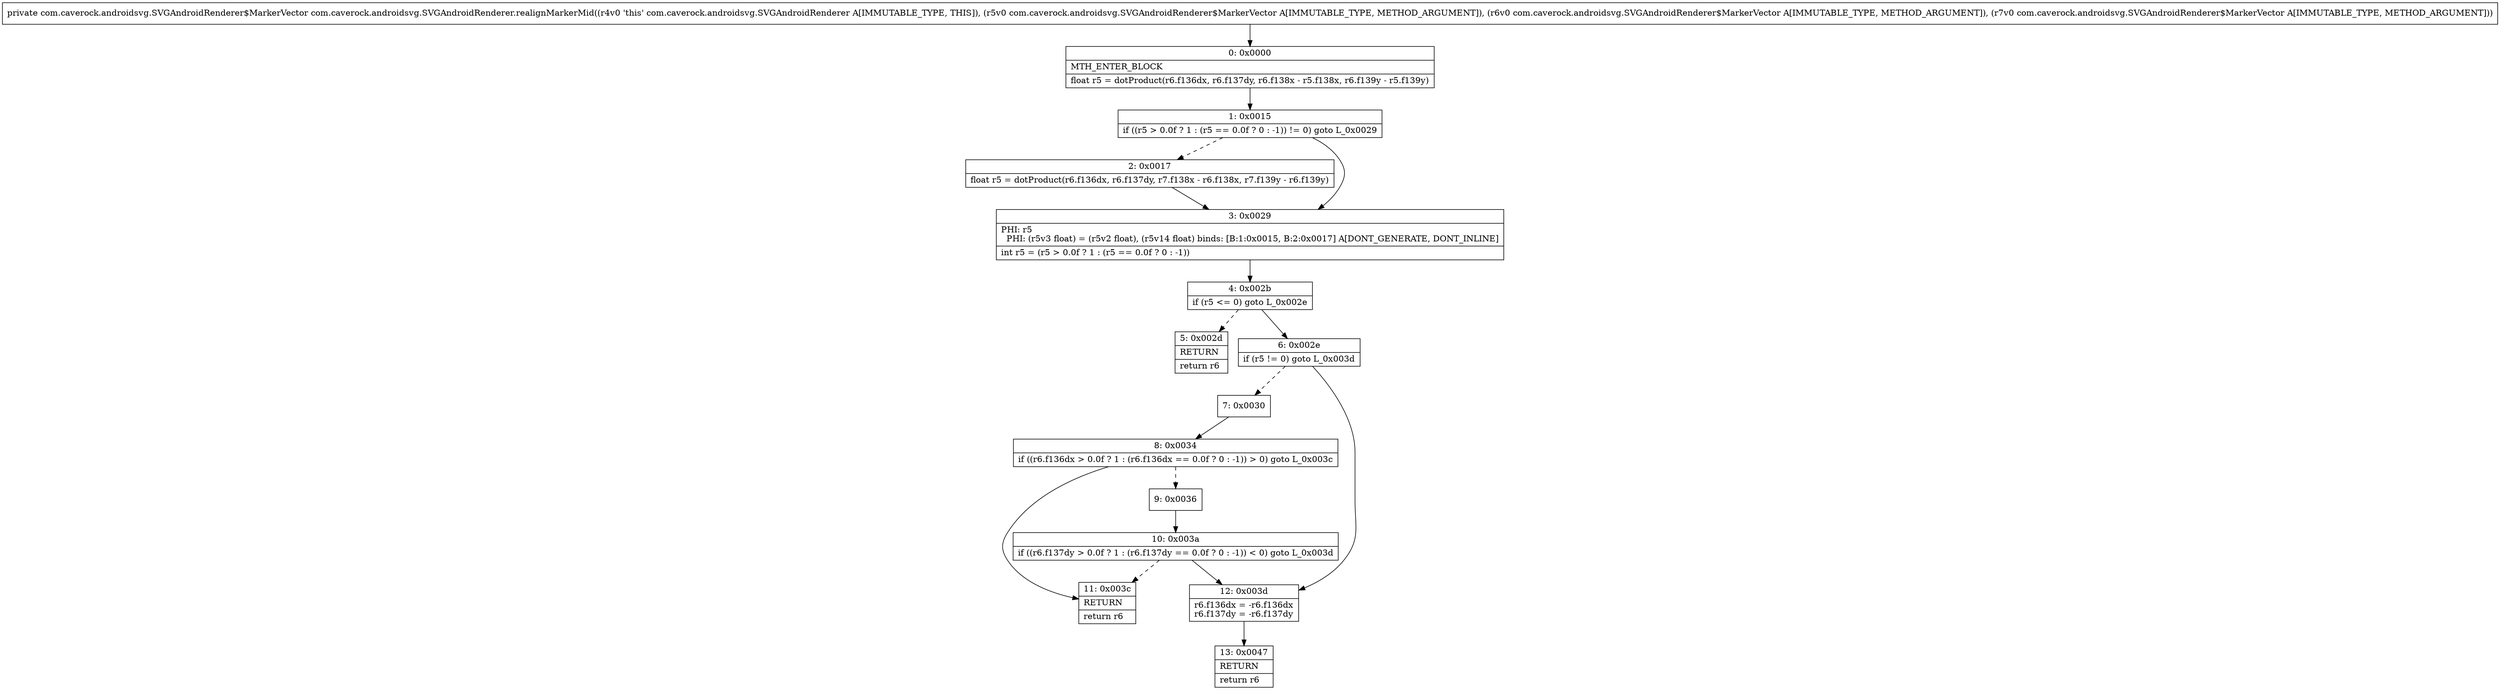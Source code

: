 digraph "CFG forcom.caverock.androidsvg.SVGAndroidRenderer.realignMarkerMid(Lcom\/caverock\/androidsvg\/SVGAndroidRenderer$MarkerVector;Lcom\/caverock\/androidsvg\/SVGAndroidRenderer$MarkerVector;Lcom\/caverock\/androidsvg\/SVGAndroidRenderer$MarkerVector;)Lcom\/caverock\/androidsvg\/SVGAndroidRenderer$MarkerVector;" {
Node_0 [shape=record,label="{0\:\ 0x0000|MTH_ENTER_BLOCK\l|float r5 = dotProduct(r6.f136dx, r6.f137dy, r6.f138x \- r5.f138x, r6.f139y \- r5.f139y)\l}"];
Node_1 [shape=record,label="{1\:\ 0x0015|if ((r5 \> 0.0f ? 1 : (r5 == 0.0f ? 0 : \-1)) != 0) goto L_0x0029\l}"];
Node_2 [shape=record,label="{2\:\ 0x0017|float r5 = dotProduct(r6.f136dx, r6.f137dy, r7.f138x \- r6.f138x, r7.f139y \- r6.f139y)\l}"];
Node_3 [shape=record,label="{3\:\ 0x0029|PHI: r5 \l  PHI: (r5v3 float) = (r5v2 float), (r5v14 float) binds: [B:1:0x0015, B:2:0x0017] A[DONT_GENERATE, DONT_INLINE]\l|int r5 = (r5 \> 0.0f ? 1 : (r5 == 0.0f ? 0 : \-1))\l}"];
Node_4 [shape=record,label="{4\:\ 0x002b|if (r5 \<= 0) goto L_0x002e\l}"];
Node_5 [shape=record,label="{5\:\ 0x002d|RETURN\l|return r6\l}"];
Node_6 [shape=record,label="{6\:\ 0x002e|if (r5 != 0) goto L_0x003d\l}"];
Node_7 [shape=record,label="{7\:\ 0x0030}"];
Node_8 [shape=record,label="{8\:\ 0x0034|if ((r6.f136dx \> 0.0f ? 1 : (r6.f136dx == 0.0f ? 0 : \-1)) \> 0) goto L_0x003c\l}"];
Node_9 [shape=record,label="{9\:\ 0x0036}"];
Node_10 [shape=record,label="{10\:\ 0x003a|if ((r6.f137dy \> 0.0f ? 1 : (r6.f137dy == 0.0f ? 0 : \-1)) \< 0) goto L_0x003d\l}"];
Node_11 [shape=record,label="{11\:\ 0x003c|RETURN\l|return r6\l}"];
Node_12 [shape=record,label="{12\:\ 0x003d|r6.f136dx = \-r6.f136dx\lr6.f137dy = \-r6.f137dy\l}"];
Node_13 [shape=record,label="{13\:\ 0x0047|RETURN\l|return r6\l}"];
MethodNode[shape=record,label="{private com.caverock.androidsvg.SVGAndroidRenderer$MarkerVector com.caverock.androidsvg.SVGAndroidRenderer.realignMarkerMid((r4v0 'this' com.caverock.androidsvg.SVGAndroidRenderer A[IMMUTABLE_TYPE, THIS]), (r5v0 com.caverock.androidsvg.SVGAndroidRenderer$MarkerVector A[IMMUTABLE_TYPE, METHOD_ARGUMENT]), (r6v0 com.caverock.androidsvg.SVGAndroidRenderer$MarkerVector A[IMMUTABLE_TYPE, METHOD_ARGUMENT]), (r7v0 com.caverock.androidsvg.SVGAndroidRenderer$MarkerVector A[IMMUTABLE_TYPE, METHOD_ARGUMENT])) }"];
MethodNode -> Node_0;
Node_0 -> Node_1;
Node_1 -> Node_2[style=dashed];
Node_1 -> Node_3;
Node_2 -> Node_3;
Node_3 -> Node_4;
Node_4 -> Node_5[style=dashed];
Node_4 -> Node_6;
Node_6 -> Node_7[style=dashed];
Node_6 -> Node_12;
Node_7 -> Node_8;
Node_8 -> Node_9[style=dashed];
Node_8 -> Node_11;
Node_9 -> Node_10;
Node_10 -> Node_11[style=dashed];
Node_10 -> Node_12;
Node_12 -> Node_13;
}

